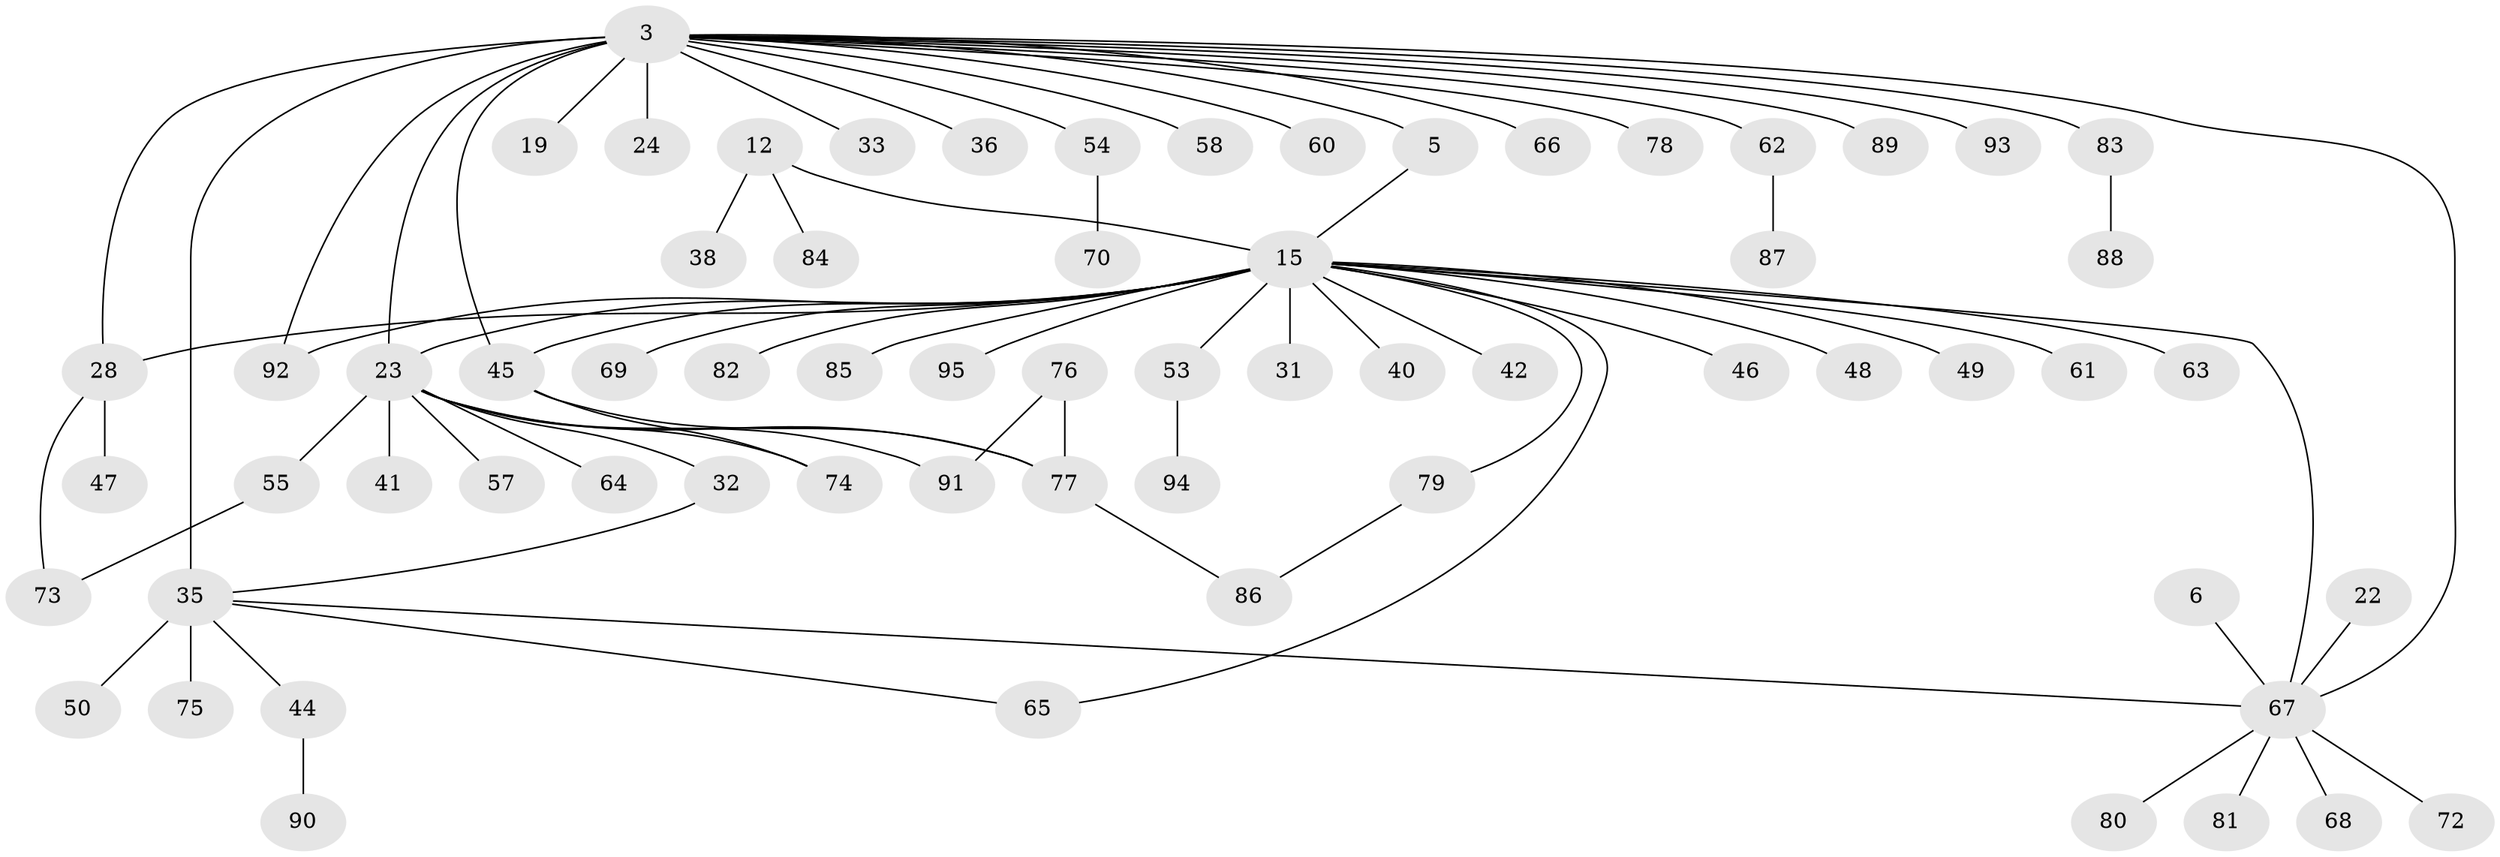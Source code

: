 // original degree distribution, {10: 0.021052631578947368, 23: 0.010526315789473684, 7: 0.021052631578947368, 2: 0.2631578947368421, 1: 0.4631578947368421, 4: 0.10526315789473684, 9: 0.021052631578947368, 3: 0.05263157894736842, 22: 0.010526315789473684, 6: 0.010526315789473684, 5: 0.021052631578947368}
// Generated by graph-tools (version 1.1) at 2025/50/03/04/25 21:50:48]
// undirected, 66 vertices, 78 edges
graph export_dot {
graph [start="1"]
  node [color=gray90,style=filled];
  3 [super="+2"];
  5;
  6;
  12;
  15 [super="+13+10"];
  19 [super="+8"];
  22;
  23 [super="+16+9"];
  24;
  28;
  31 [super="+27"];
  32;
  33;
  35 [super="+11+29"];
  36;
  38 [super="+14"];
  40;
  41;
  42;
  44;
  45 [super="+37"];
  46;
  47;
  48;
  49;
  50;
  53;
  54;
  55;
  57;
  58;
  60;
  61;
  62 [super="+21"];
  63;
  64 [super="+20"];
  65;
  66;
  67 [super="+25+39+52+30+59"];
  68;
  69;
  70;
  72;
  73;
  74;
  75 [super="+26"];
  76;
  77 [super="+71"];
  78;
  79;
  80;
  81;
  82;
  83;
  84 [super="+18"];
  85;
  86;
  87;
  88;
  89;
  90;
  91 [super="+51"];
  92;
  93;
  94;
  95;
  3 -- 24;
  3 -- 35 [weight=5];
  3 -- 36;
  3 -- 54;
  3 -- 66;
  3 -- 78;
  3 -- 92;
  3 -- 23 [weight=5];
  3 -- 5;
  3 -- 83;
  3 -- 89;
  3 -- 28;
  3 -- 93;
  3 -- 33;
  3 -- 45;
  3 -- 58;
  3 -- 60;
  3 -- 62;
  3 -- 67 [weight=2];
  3 -- 19;
  5 -- 15;
  6 -- 67;
  12 -- 15 [weight=2];
  12 -- 38;
  12 -- 84;
  15 -- 23 [weight=5];
  15 -- 48;
  15 -- 92;
  15 -- 95;
  15 -- 65;
  15 -- 69;
  15 -- 79;
  15 -- 82;
  15 -- 85;
  15 -- 28;
  15 -- 40;
  15 -- 42;
  15 -- 45 [weight=2];
  15 -- 46;
  15 -- 49;
  15 -- 53;
  15 -- 63;
  15 -- 61;
  15 -- 67 [weight=6];
  15 -- 31;
  22 -- 67;
  23 -- 57;
  23 -- 55;
  23 -- 32;
  23 -- 41;
  23 -- 74;
  23 -- 91;
  23 -- 77;
  23 -- 64;
  28 -- 47;
  28 -- 73;
  32 -- 35;
  35 -- 65;
  35 -- 50;
  35 -- 44;
  35 -- 67;
  35 -- 75;
  44 -- 90;
  45 -- 74;
  45 -- 77;
  53 -- 94;
  54 -- 70;
  55 -- 73;
  62 -- 87;
  67 -- 80;
  67 -- 72;
  67 -- 68;
  67 -- 81;
  76 -- 91;
  76 -- 77;
  77 -- 86;
  79 -- 86;
  83 -- 88;
}
